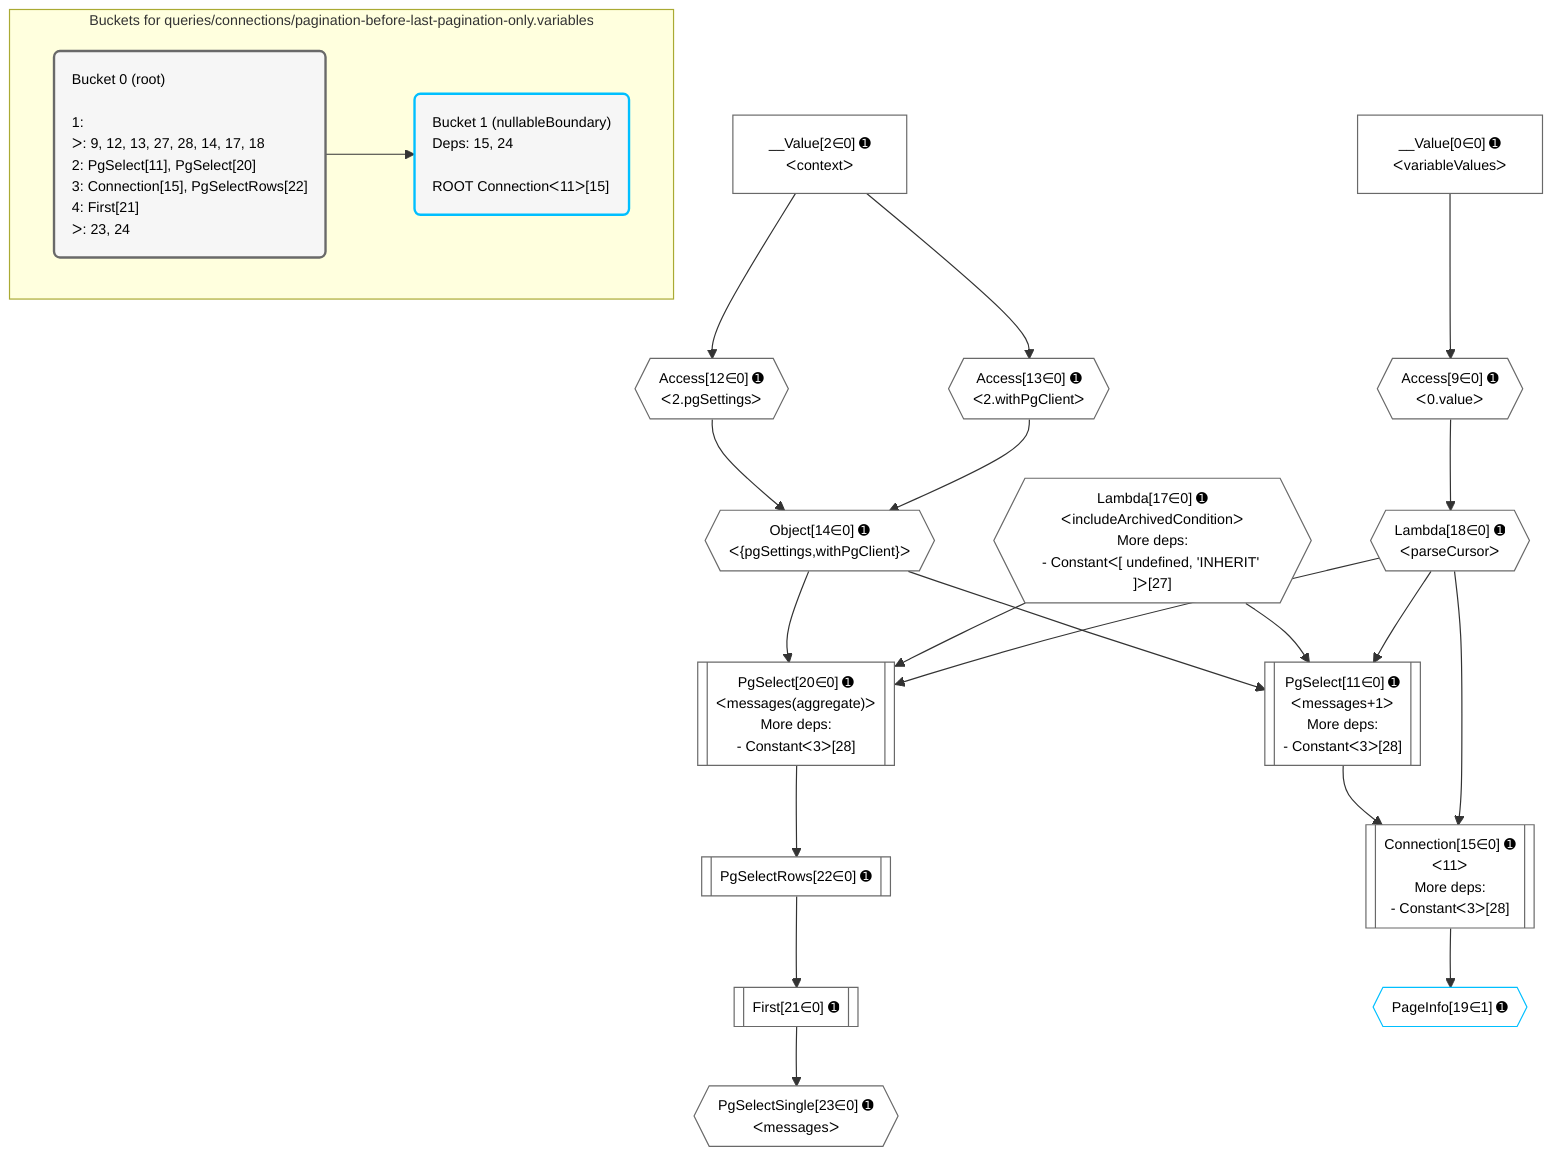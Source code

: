 %%{init: {'themeVariables': { 'fontSize': '12px'}}}%%
graph TD
    classDef path fill:#eee,stroke:#000,color:#000
    classDef plan fill:#fff,stroke-width:1px,color:#000
    classDef itemplan fill:#fff,stroke-width:2px,color:#000
    classDef unbatchedplan fill:#dff,stroke-width:1px,color:#000
    classDef sideeffectplan fill:#fcc,stroke-width:2px,color:#000
    classDef bucket fill:#f6f6f6,color:#000,stroke-width:2px,text-align:left

    subgraph "Buckets for queries/connections/pagination-before-last-pagination-only.variables"
    Bucket0("Bucket 0 (root)<br /><br />1: <br />ᐳ: 9, 12, 13, 27, 28, 14, 17, 18<br />2: PgSelect[11], PgSelect[20]<br />3: Connection[15], PgSelectRows[22]<br />4: First[21]<br />ᐳ: 23, 24"):::bucket
    Bucket1("Bucket 1 (nullableBoundary)<br />Deps: 15, 24<br /><br />ROOT Connectionᐸ11ᐳ[15]"):::bucket
    end
    Bucket0 --> Bucket1

    %% plan dependencies
    PgSelect11[["PgSelect[11∈0] ➊<br />ᐸmessages+1ᐳ<br />More deps:<br />- Constantᐸ3ᐳ[28]"]]:::plan
    Object14{{"Object[14∈0] ➊<br />ᐸ{pgSettings,withPgClient}ᐳ"}}:::plan
    Lambda17{{"Lambda[17∈0] ➊<br />ᐸincludeArchivedConditionᐳ<br />More deps:<br />- Constantᐸ[ undefined, 'INHERIT' ]ᐳ[27]"}}:::plan
    Lambda18{{"Lambda[18∈0] ➊<br />ᐸparseCursorᐳ"}}:::plan
    Object14 & Lambda17 & Lambda18 --> PgSelect11
    PgSelect20[["PgSelect[20∈0] ➊<br />ᐸmessages(aggregate)ᐳ<br />More deps:<br />- Constantᐸ3ᐳ[28]"]]:::plan
    Object14 & Lambda17 & Lambda18 --> PgSelect20
    Connection15[["Connection[15∈0] ➊<br />ᐸ11ᐳ<br />More deps:<br />- Constantᐸ3ᐳ[28]"]]:::plan
    PgSelect11 & Lambda18 --> Connection15
    Access12{{"Access[12∈0] ➊<br />ᐸ2.pgSettingsᐳ"}}:::plan
    Access13{{"Access[13∈0] ➊<br />ᐸ2.withPgClientᐳ"}}:::plan
    Access12 & Access13 --> Object14
    Access9{{"Access[9∈0] ➊<br />ᐸ0.valueᐳ"}}:::plan
    __Value0["__Value[0∈0] ➊<br />ᐸvariableValuesᐳ"]:::plan
    __Value0 --> Access9
    __Value2["__Value[2∈0] ➊<br />ᐸcontextᐳ"]:::plan
    __Value2 --> Access12
    __Value2 --> Access13
    Access9 --> Lambda18
    First21[["First[21∈0] ➊"]]:::plan
    PgSelectRows22[["PgSelectRows[22∈0] ➊"]]:::plan
    PgSelectRows22 --> First21
    PgSelect20 --> PgSelectRows22
    PgSelectSingle23{{"PgSelectSingle[23∈0] ➊<br />ᐸmessagesᐳ"}}:::plan
    First21 --> PgSelectSingle23
    PageInfo19{{"PageInfo[19∈1] ➊"}}:::plan
    Connection15 --> PageInfo19

    %% define steps
    classDef bucket0 stroke:#696969
    class Bucket0,__Value0,__Value2,Access9,PgSelect11,Access12,Access13,Object14,Connection15,Lambda17,Lambda18,PgSelect20,First21,PgSelectRows22,PgSelectSingle23 bucket0
    classDef bucket1 stroke:#00bfff
    class Bucket1,PageInfo19 bucket1